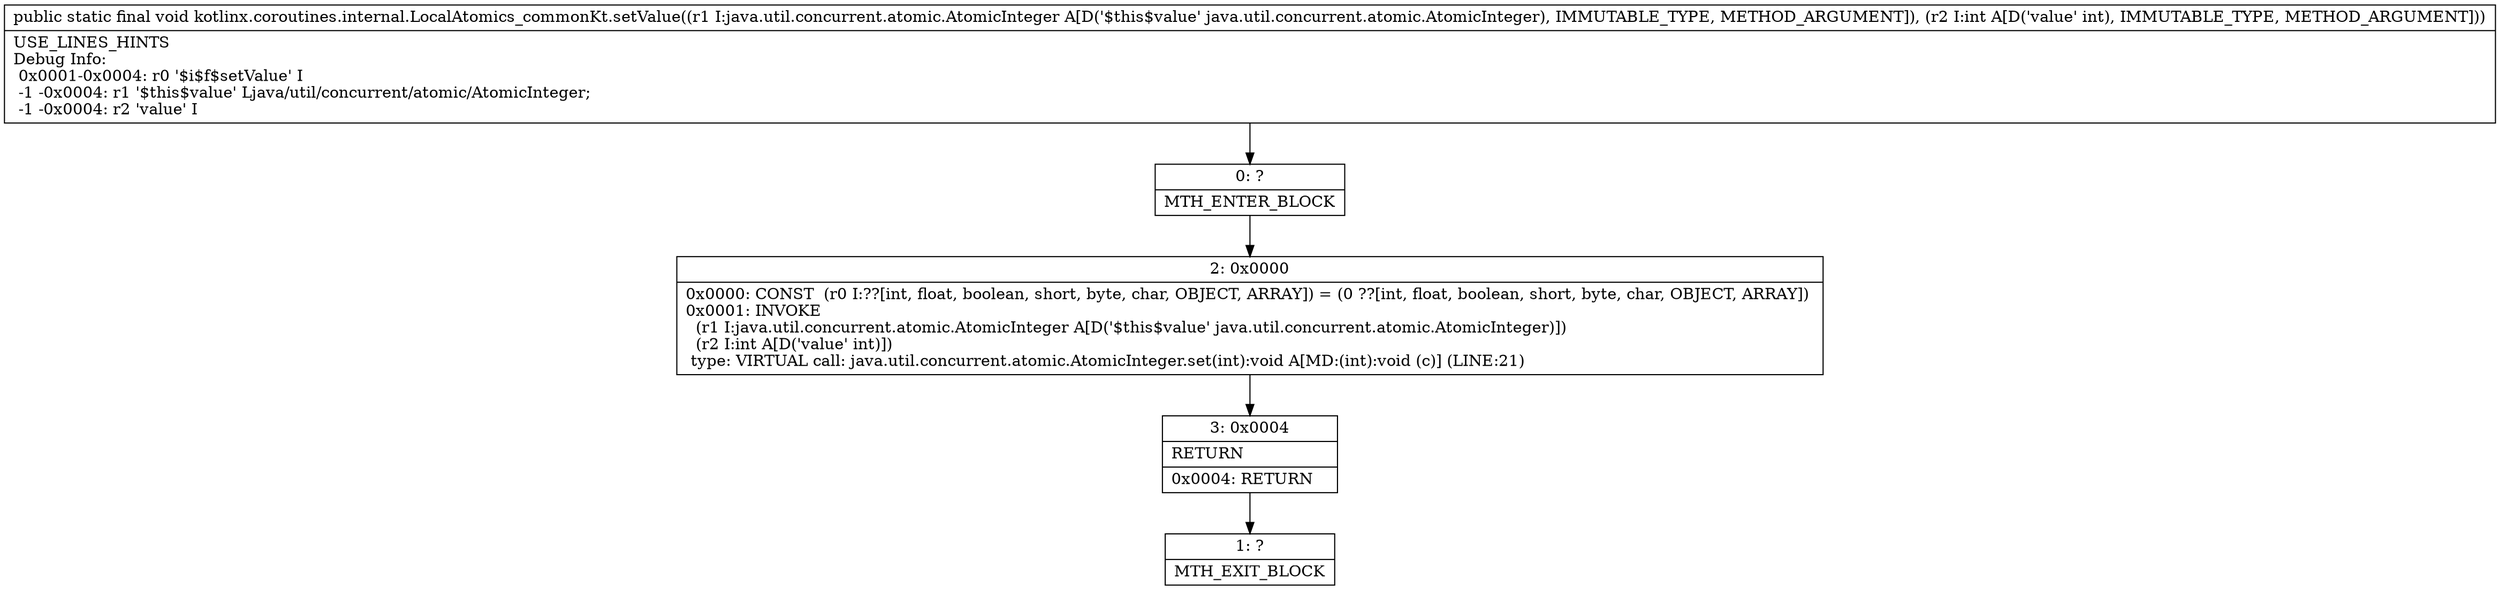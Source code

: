 digraph "CFG forkotlinx.coroutines.internal.LocalAtomics_commonKt.setValue(Ljava\/util\/concurrent\/atomic\/AtomicInteger;I)V" {
Node_0 [shape=record,label="{0\:\ ?|MTH_ENTER_BLOCK\l}"];
Node_2 [shape=record,label="{2\:\ 0x0000|0x0000: CONST  (r0 I:??[int, float, boolean, short, byte, char, OBJECT, ARRAY]) = (0 ??[int, float, boolean, short, byte, char, OBJECT, ARRAY]) \l0x0001: INVOKE  \l  (r1 I:java.util.concurrent.atomic.AtomicInteger A[D('$this$value' java.util.concurrent.atomic.AtomicInteger)])\l  (r2 I:int A[D('value' int)])\l type: VIRTUAL call: java.util.concurrent.atomic.AtomicInteger.set(int):void A[MD:(int):void (c)] (LINE:21)\l}"];
Node_3 [shape=record,label="{3\:\ 0x0004|RETURN\l|0x0004: RETURN   \l}"];
Node_1 [shape=record,label="{1\:\ ?|MTH_EXIT_BLOCK\l}"];
MethodNode[shape=record,label="{public static final void kotlinx.coroutines.internal.LocalAtomics_commonKt.setValue((r1 I:java.util.concurrent.atomic.AtomicInteger A[D('$this$value' java.util.concurrent.atomic.AtomicInteger), IMMUTABLE_TYPE, METHOD_ARGUMENT]), (r2 I:int A[D('value' int), IMMUTABLE_TYPE, METHOD_ARGUMENT]))  | USE_LINES_HINTS\lDebug Info:\l  0x0001\-0x0004: r0 '$i$f$setValue' I\l  \-1 \-0x0004: r1 '$this$value' Ljava\/util\/concurrent\/atomic\/AtomicInteger;\l  \-1 \-0x0004: r2 'value' I\l}"];
MethodNode -> Node_0;Node_0 -> Node_2;
Node_2 -> Node_3;
Node_3 -> Node_1;
}

